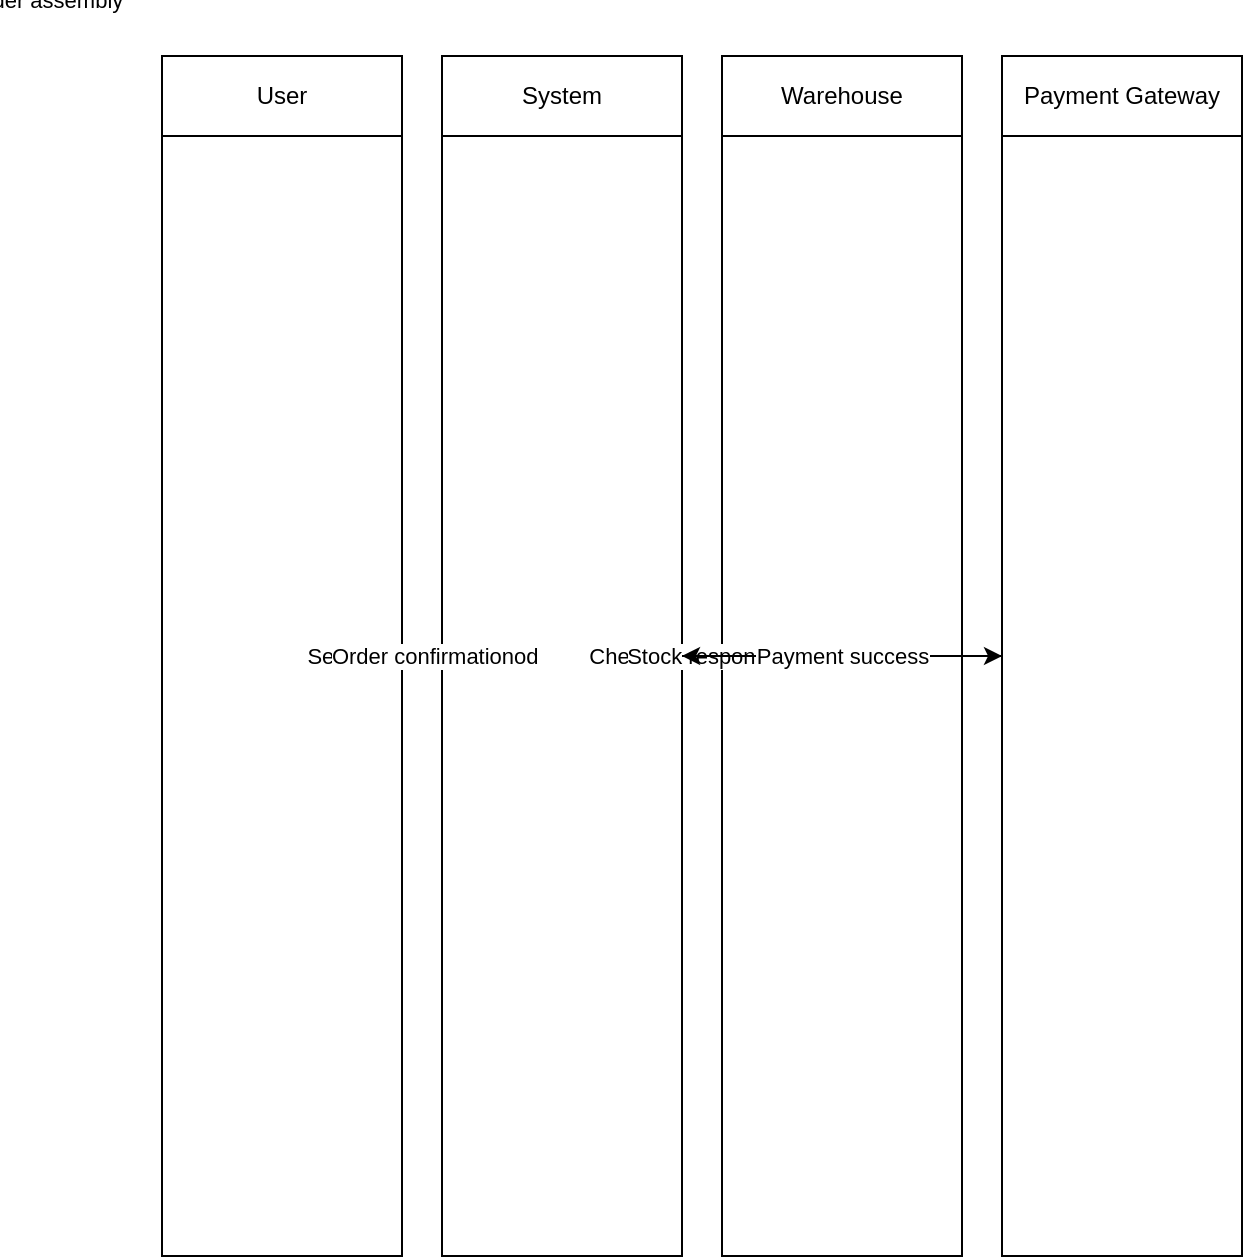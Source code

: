<?xml version="1.0" encoding="UTF-8"?>
<mxfile>
  <diagram name="OrderSequenceDiagram">
    <mxGraphModel dx="1467" dy="781" grid="1" gridSize="10" guides="1" tooltips="1" connect="1" arrows="1" fold="1" page="1" pageScale="1" pageWidth="827" pageHeight="1169" math="0" shadow="0">
      <root>
        <mxCell id="0" />
        <mxCell id="1" parent="0" />

        <!-- Lifelines -->
        <mxCell id="User" value="User" style="shape=swimlane;whiteSpace=wrap;html=1;" vertex="1" parent="1">
          <mxGeometry x="20" y="20" width="120" height="600" as="geometry" />
        </mxCell>
        <mxCell id="System" value="System" style="shape=swimlane;whiteSpace=wrap;html=1;" vertex="1" parent="1">
          <mxGeometry x="160" y="20" width="120" height="600" as="geometry" />
        </mxCell>
        <mxCell id="Warehouse" value="Warehouse" style="shape=swimlane;whiteSpace=wrap;html=1;" vertex="1" parent="1">
          <mxGeometry x="300" y="20" width="120" height="600" as="geometry" />
        </mxCell>
        <mxCell id="PaymentGateway" value="Payment Gateway" style="shape=swimlane;whiteSpace=wrap;html=1;" vertex="1" parent="1">
          <mxGeometry x="440" y="20" width="120" height="600" as="geometry" />
        </mxCell>

        <!-- Interactions -->
        <mxCell id="UserLogin" value="Login" style="edgeStyle=orthogonalEdgeStyle;html=1;" edge="1" parent="1" source="User" target="System">
          <mxGeometry relative="1" as="geometry" />
        </mxCell>
        <mxCell id="AddToCart" value="Add items to cart" style="edgeStyle=orthogonalEdgeStyle;html=1;" edge="1" parent="1" source="User" target="System">
          <mxGeometry relative="1" as="geometry" />
        </mxCell>
        <mxCell id="ConfirmOrder" value="Confirm order" style="edgeStyle=orthogonalEdgeStyle;html=1;" edge="1" parent="1" source="User" target="System">
          <mxGeometry relative="1" as="geometry" />
        </mxCell>
        <mxCell id="CheckStock" value="Check stock availability" style="edgeStyle=orthogonalEdgeStyle;html=1;" edge="1" parent="1" source="System" target="Warehouse">
          <mxGeometry relative="1" as="geometry" />
        </mxCell>
        <mxCell id="StockResponse" value="Stock response" style="edgeStyle=orthogonalEdgeStyle;html=1;" edge="1" parent="1" source="Warehouse" target="System">
          <mxGeometry relative="1" as="geometry" />
        </mxCell>

        <!-- Conditional Payment -->
        <mxCell id="SelectPayment" value="Select payment method" style="edgeStyle=orthogonalEdgeStyle;html=1;" edge="1" parent="1" source="User" target="System">
          <mxGeometry relative="1" as="geometry" />
        </mxCell>
        <mxCell id="ProcessPayment" value="Process payment" style="edgeStyle=orthogonalEdgeStyle;html=1;" edge="1" parent="1" source="System" target="PaymentGateway">
          <mxGeometry relative="1" as="geometry" />
        </mxCell>
        <mxCell id="PaymentSuccess" value="Payment success" style="edgeStyle=orthogonalEdgeStyle;html=1;" edge="1" parent="1" source="PaymentGateway" target="System">
          <mxGeometry relative="1" as="geometry" />
        </mxCell>
        <mxCell id="OrderConfirmation" value="Order confirmation" style="edgeStyle=orthogonalEdgeStyle;html=1;" edge="1" parent="1" source="System" target="User">
          <mxGeometry relative="1" as="geometry" />
        </mxCell>

        <!-- Notify Warehouse -->
        <mxCell id="NotifyWarehouse" value="Notify for order assembly" style="edgeStyle=orthogonalEdgeStyle;html=1;" edge="1" parent="1" source="System" target="Warehouse">
   

      </root>
    </mxGraphModel>
  </diagram>
</mxfile>
